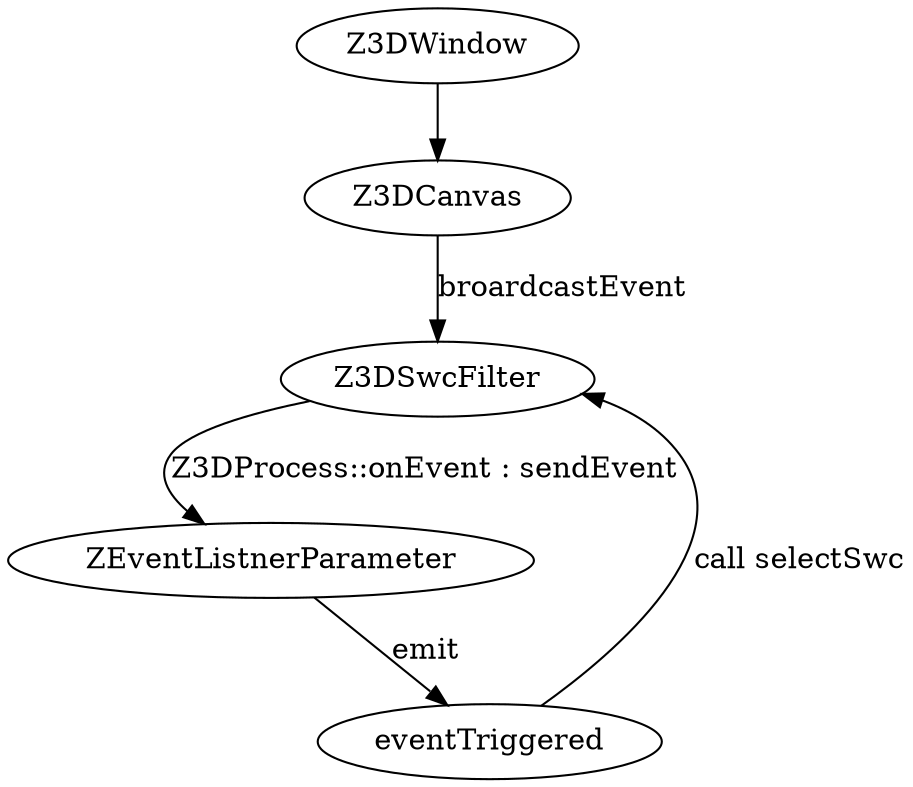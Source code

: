 digraph G {
  Z3DWindow -> Z3DCanvas;
  Z3DCanvas -> Z3DSwcFilter [label = "broardcastEvent"];
  Z3DSwcFilter -> ZEventListnerParameter [label = "Z3DProcess::onEvent : sendEvent"];
  ZEventListnerParameter -> eventTriggered [label = "emit"];
  eventTriggered -> Z3DSwcFilter [label = "call selectSwc"];
}
